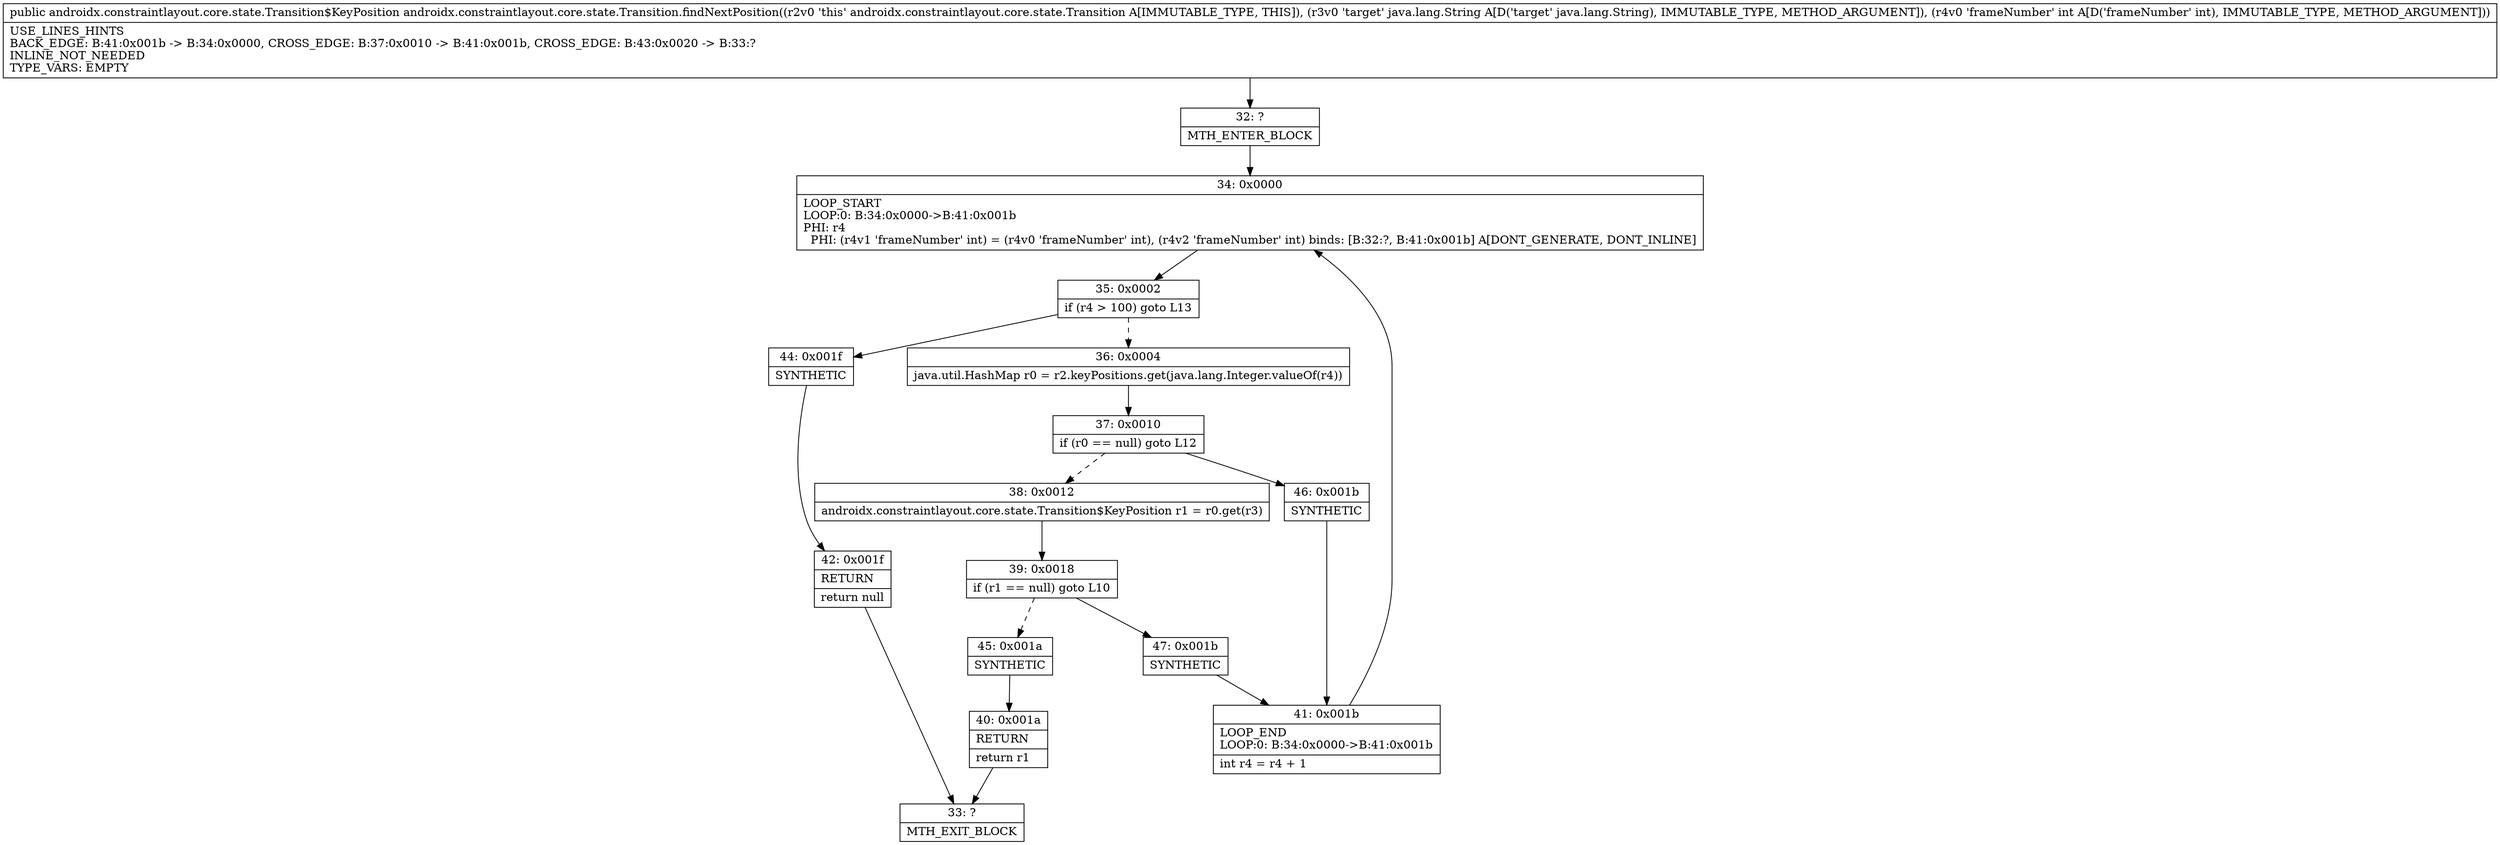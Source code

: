 digraph "CFG forandroidx.constraintlayout.core.state.Transition.findNextPosition(Ljava\/lang\/String;I)Landroidx\/constraintlayout\/core\/state\/Transition$KeyPosition;" {
Node_32 [shape=record,label="{32\:\ ?|MTH_ENTER_BLOCK\l}"];
Node_34 [shape=record,label="{34\:\ 0x0000|LOOP_START\lLOOP:0: B:34:0x0000\-\>B:41:0x001b\lPHI: r4 \l  PHI: (r4v1 'frameNumber' int) = (r4v0 'frameNumber' int), (r4v2 'frameNumber' int) binds: [B:32:?, B:41:0x001b] A[DONT_GENERATE, DONT_INLINE]\l}"];
Node_35 [shape=record,label="{35\:\ 0x0002|if (r4 \> 100) goto L13\l}"];
Node_36 [shape=record,label="{36\:\ 0x0004|java.util.HashMap r0 = r2.keyPositions.get(java.lang.Integer.valueOf(r4))\l}"];
Node_37 [shape=record,label="{37\:\ 0x0010|if (r0 == null) goto L12\l}"];
Node_38 [shape=record,label="{38\:\ 0x0012|androidx.constraintlayout.core.state.Transition$KeyPosition r1 = r0.get(r3)\l}"];
Node_39 [shape=record,label="{39\:\ 0x0018|if (r1 == null) goto L10\l}"];
Node_45 [shape=record,label="{45\:\ 0x001a|SYNTHETIC\l}"];
Node_40 [shape=record,label="{40\:\ 0x001a|RETURN\l|return r1\l}"];
Node_33 [shape=record,label="{33\:\ ?|MTH_EXIT_BLOCK\l}"];
Node_47 [shape=record,label="{47\:\ 0x001b|SYNTHETIC\l}"];
Node_41 [shape=record,label="{41\:\ 0x001b|LOOP_END\lLOOP:0: B:34:0x0000\-\>B:41:0x001b\l|int r4 = r4 + 1\l}"];
Node_46 [shape=record,label="{46\:\ 0x001b|SYNTHETIC\l}"];
Node_44 [shape=record,label="{44\:\ 0x001f|SYNTHETIC\l}"];
Node_42 [shape=record,label="{42\:\ 0x001f|RETURN\l|return null\l}"];
MethodNode[shape=record,label="{public androidx.constraintlayout.core.state.Transition$KeyPosition androidx.constraintlayout.core.state.Transition.findNextPosition((r2v0 'this' androidx.constraintlayout.core.state.Transition A[IMMUTABLE_TYPE, THIS]), (r3v0 'target' java.lang.String A[D('target' java.lang.String), IMMUTABLE_TYPE, METHOD_ARGUMENT]), (r4v0 'frameNumber' int A[D('frameNumber' int), IMMUTABLE_TYPE, METHOD_ARGUMENT]))  | USE_LINES_HINTS\lBACK_EDGE: B:41:0x001b \-\> B:34:0x0000, CROSS_EDGE: B:37:0x0010 \-\> B:41:0x001b, CROSS_EDGE: B:43:0x0020 \-\> B:33:?\lINLINE_NOT_NEEDED\lTYPE_VARS: EMPTY\l}"];
MethodNode -> Node_32;Node_32 -> Node_34;
Node_34 -> Node_35;
Node_35 -> Node_36[style=dashed];
Node_35 -> Node_44;
Node_36 -> Node_37;
Node_37 -> Node_38[style=dashed];
Node_37 -> Node_46;
Node_38 -> Node_39;
Node_39 -> Node_45[style=dashed];
Node_39 -> Node_47;
Node_45 -> Node_40;
Node_40 -> Node_33;
Node_47 -> Node_41;
Node_41 -> Node_34;
Node_46 -> Node_41;
Node_44 -> Node_42;
Node_42 -> Node_33;
}

